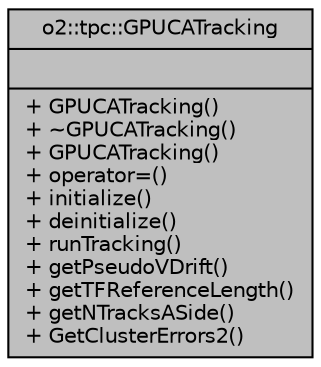 digraph "o2::tpc::GPUCATracking"
{
 // INTERACTIVE_SVG=YES
  bgcolor="transparent";
  edge [fontname="Helvetica",fontsize="10",labelfontname="Helvetica",labelfontsize="10"];
  node [fontname="Helvetica",fontsize="10",shape=record];
  Node1 [label="{o2::tpc::GPUCATracking\n||+ GPUCATracking()\l+ ~GPUCATracking()\l+ GPUCATracking()\l+ operator=()\l+ initialize()\l+ deinitialize()\l+ runTracking()\l+ getPseudoVDrift()\l+ getTFReferenceLength()\l+ getNTracksASide()\l+ GetClusterErrors2()\l}",height=0.2,width=0.4,color="black", fillcolor="grey75", style="filled", fontcolor="black"];
}
